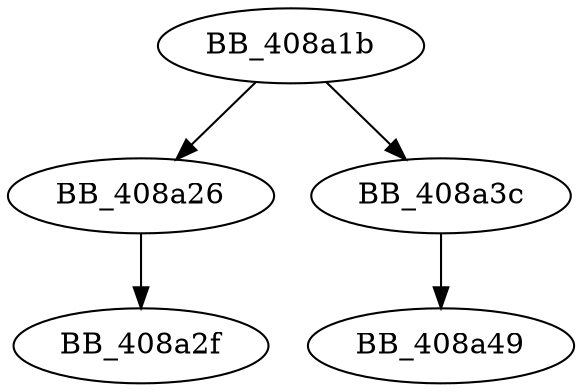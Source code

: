 DiGraph __lock_file2{
BB_408a1b->BB_408a26
BB_408a1b->BB_408a3c
BB_408a26->BB_408a2f
BB_408a3c->BB_408a49
}
